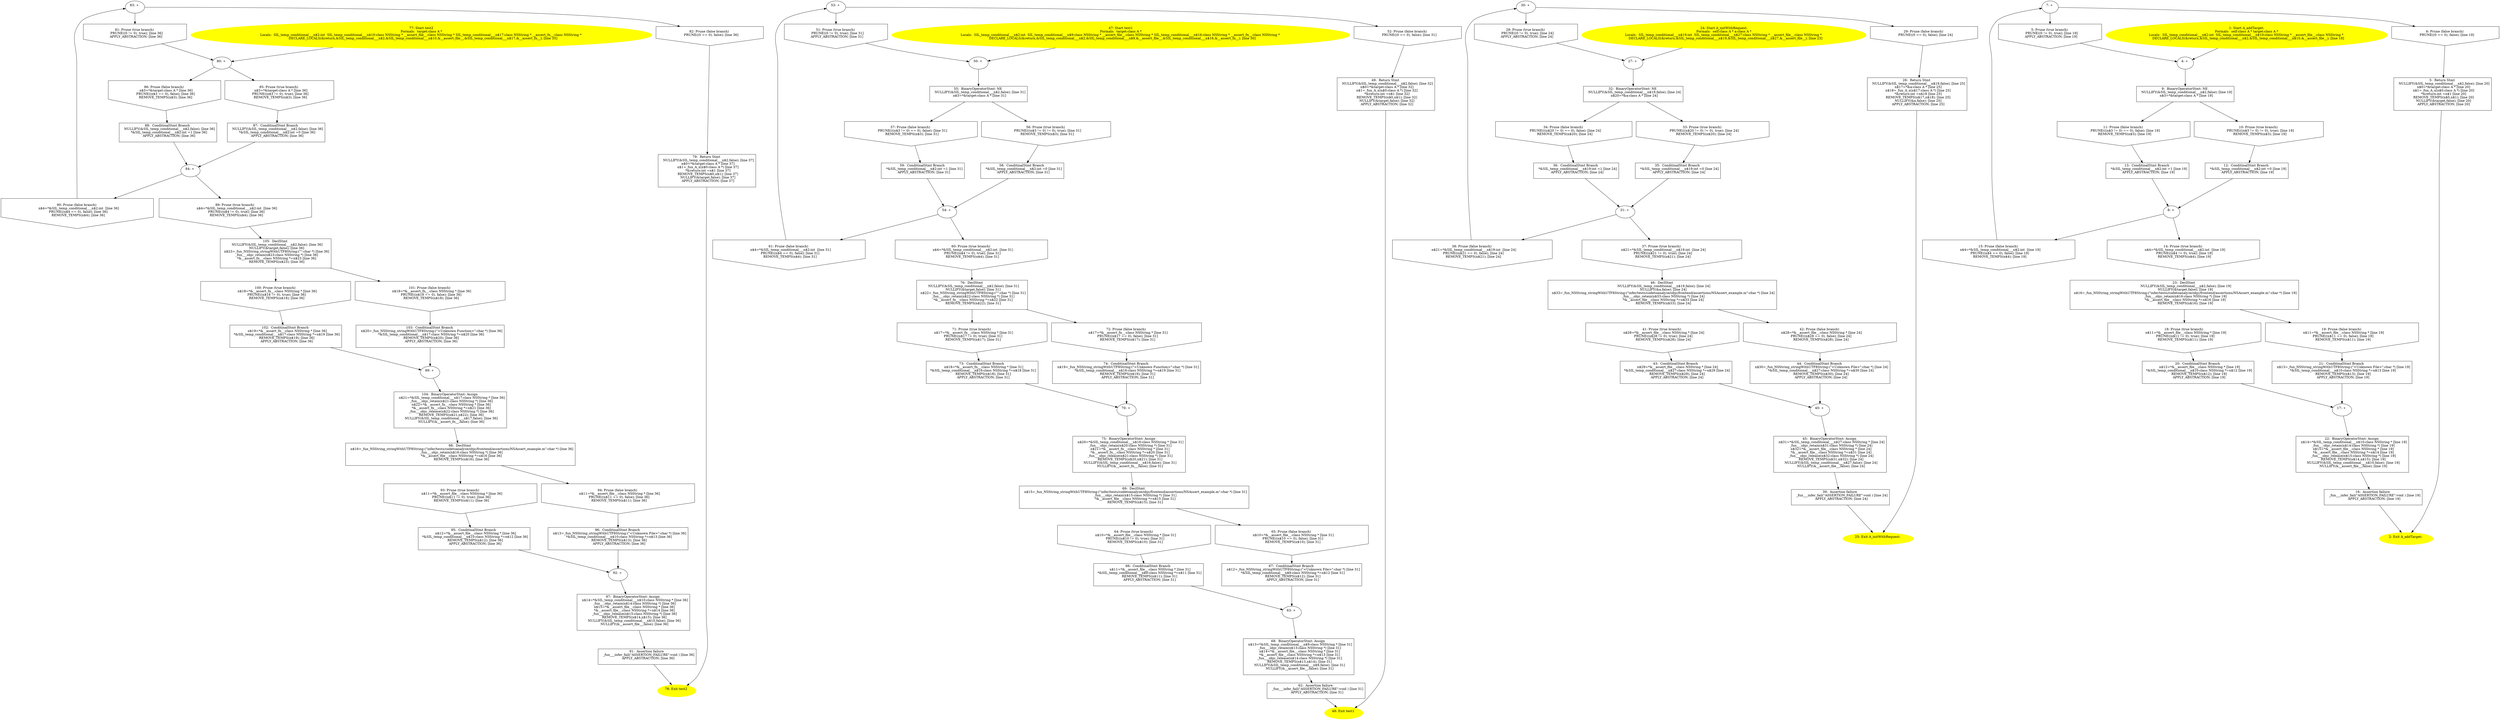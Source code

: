 digraph iCFG {
105 [label="105:  DeclStmt \n   NULLIFY(&SIL_temp_conditional___n$2,false); [line 36]\n  NULLIFY(&target,false); [line 36]\n  n$23=_fun_NSString_stringWithUTF8String:(\"\":char *) [line 36]\n  _fun___objc_retain(n$23:class NSString *) [line 36]\n  *&__assert_fn__:class NSString *=n$23 [line 36]\n  REMOVE_TEMPS(n$23); [line 36]\n " shape="box"]
	

	 105 -> 100 ;
	 105 -> 101 ;
104 [label="104:  BinaryOperatorStmt: Assign \n   n$21=*&SIL_temp_conditional___n$17:class NSString * [line 36]\n  _fun___objc_retain(n$21:class NSString *) [line 36]\n  n$22=*&__assert_fn__:class NSString * [line 36]\n  *&__assert_fn__:class NSString *=n$21 [line 36]\n  _fun___objc_release(n$22:class NSString *) [line 36]\n  REMOVE_TEMPS(n$21,n$22); [line 36]\n  NULLIFY(&SIL_temp_conditional___n$17,false); [line 36]\n  NULLIFY(&__assert_fn__,false); [line 36]\n " shape="box"]
	

	 104 -> 98 ;
103 [label="103:  ConditinalStmt Branch \n   n$20=_fun_NSString_stringWithUTF8String:(\"<Unknown Function>\":char *) [line 36]\n  *&SIL_temp_conditional___n$17:class NSString *=n$20 [line 36]\n  REMOVE_TEMPS(n$20); [line 36]\n  APPLY_ABSTRACTION; [line 36]\n " shape="box"]
	

	 103 -> 99 ;
102 [label="102:  ConditinalStmt Branch \n   n$19=*&__assert_fn__:class NSString * [line 36]\n  *&SIL_temp_conditional___n$17:class NSString *=n$19 [line 36]\n  REMOVE_TEMPS(n$19); [line 36]\n  APPLY_ABSTRACTION; [line 36]\n " shape="box"]
	

	 102 -> 99 ;
101 [label="101: Prune (false branch) \n   n$18=*&__assert_fn__:class NSString * [line 36]\n  PRUNE((n$18 == 0), false); [line 36]\n  REMOVE_TEMPS(n$18); [line 36]\n " shape="invhouse"]
	

	 101 -> 103 ;
100 [label="100: Prune (true branch) \n   n$18=*&__assert_fn__:class NSString * [line 36]\n  PRUNE((n$18 != 0), true); [line 36]\n  REMOVE_TEMPS(n$18); [line 36]\n " shape="invhouse"]
	

	 100 -> 102 ;
99 [label="99: + \n  " ]
	

	 99 -> 104 ;
98 [label="98:  DeclStmt \n   n$16=_fun_NSString_stringWithUTF8String:(\"infer/tests/codetoanalyze/objc/frontend/assertions/NSAssert_example.m\":char *) [line 36]\n  _fun___objc_retain(n$16:class NSString *) [line 36]\n  *&__assert_file__:class NSString *=n$16 [line 36]\n  REMOVE_TEMPS(n$16); [line 36]\n " shape="box"]
	

	 98 -> 93 ;
	 98 -> 94 ;
97 [label="97:  BinaryOperatorStmt: Assign \n   n$14=*&SIL_temp_conditional___n$10:class NSString * [line 36]\n  _fun___objc_retain(n$14:class NSString *) [line 36]\n  n$15=*&__assert_file__:class NSString * [line 36]\n  *&__assert_file__:class NSString *=n$14 [line 36]\n  _fun___objc_release(n$15:class NSString *) [line 36]\n  REMOVE_TEMPS(n$14,n$15); [line 36]\n  NULLIFY(&SIL_temp_conditional___n$10,false); [line 36]\n  NULLIFY(&__assert_file__,false); [line 36]\n " shape="box"]
	

	 97 -> 91 ;
96 [label="96:  ConditinalStmt Branch \n   n$13=_fun_NSString_stringWithUTF8String:(\"<Unknown File>\":char *) [line 36]\n  *&SIL_temp_conditional___n$10:class NSString *=n$13 [line 36]\n  REMOVE_TEMPS(n$13); [line 36]\n  APPLY_ABSTRACTION; [line 36]\n " shape="box"]
	

	 96 -> 92 ;
95 [label="95:  ConditinalStmt Branch \n   n$12=*&__assert_file__:class NSString * [line 36]\n  *&SIL_temp_conditional___n$10:class NSString *=n$12 [line 36]\n  REMOVE_TEMPS(n$12); [line 36]\n  APPLY_ABSTRACTION; [line 36]\n " shape="box"]
	

	 95 -> 92 ;
94 [label="94: Prune (false branch) \n   n$11=*&__assert_file__:class NSString * [line 36]\n  PRUNE((n$11 == 0), false); [line 36]\n  REMOVE_TEMPS(n$11); [line 36]\n " shape="invhouse"]
	

	 94 -> 96 ;
93 [label="93: Prune (true branch) \n   n$11=*&__assert_file__:class NSString * [line 36]\n  PRUNE((n$11 != 0), true); [line 36]\n  REMOVE_TEMPS(n$11); [line 36]\n " shape="invhouse"]
	

	 93 -> 95 ;
92 [label="92: + \n  " ]
	

	 92 -> 97 ;
91 [label="91:  Assertion failure \n   _fun___infer_fail(\"ASSERTION_FAILURE\":void ) [line 36]\n  APPLY_ABSTRACTION; [line 36]\n " shape="box"]
	

	 91 -> 78 ;
90 [label="90: Prune (false branch) \n   n$4=*&SIL_temp_conditional___n$2:int  [line 36]\n  PRUNE((n$4 == 0), false); [line 36]\n  REMOVE_TEMPS(n$4); [line 36]\n " shape="invhouse"]
	

	 90 -> 83 ;
89 [label="89: Prune (true branch) \n   n$4=*&SIL_temp_conditional___n$2:int  [line 36]\n  PRUNE((n$4 != 0), true); [line 36]\n  REMOVE_TEMPS(n$4); [line 36]\n " shape="invhouse"]
	

	 89 -> 105 ;
88 [label="88:  ConditinalStmt Branch \n   NULLIFY(&SIL_temp_conditional___n$2,false); [line 36]\n  *&SIL_temp_conditional___n$2:int =1 [line 36]\n  APPLY_ABSTRACTION; [line 36]\n " shape="box"]
	

	 88 -> 84 ;
87 [label="87:  ConditinalStmt Branch \n   NULLIFY(&SIL_temp_conditional___n$2,false); [line 36]\n  *&SIL_temp_conditional___n$2:int =0 [line 36]\n  APPLY_ABSTRACTION; [line 36]\n " shape="box"]
	

	 87 -> 84 ;
86 [label="86: Prune (false branch) \n   n$3=*&target:class A * [line 36]\n  PRUNE((n$3 == 0), false); [line 36]\n  REMOVE_TEMPS(n$3); [line 36]\n " shape="invhouse"]
	

	 86 -> 88 ;
85 [label="85: Prune (true branch) \n   n$3=*&target:class A * [line 36]\n  PRUNE((n$3 != 0), true); [line 36]\n  REMOVE_TEMPS(n$3); [line 36]\n " shape="invhouse"]
	

	 85 -> 87 ;
84 [label="84: + \n  " ]
	

	 84 -> 89 ;
	 84 -> 90 ;
83 [label="83: + \n  " ]
	

	 83 -> 81 ;
	 83 -> 82 ;
82 [label="82: Prune (false branch) \n   PRUNE((0 == 0), false); [line 36]\n " shape="invhouse"]
	

	 82 -> 79 ;
81 [label="81: Prune (true branch) \n   PRUNE((0 != 0), true); [line 36]\n  APPLY_ABSTRACTION; [line 36]\n " shape="invhouse"]
	

	 81 -> 80 ;
80 [label="80: + \n  " ]
	

	 80 -> 85 ;
	 80 -> 86 ;
79 [label="79:  Return Stmt \n   NULLIFY(&SIL_temp_conditional___n$2,false); [line 37]\n  n$0=*&target:class A * [line 37]\n  n$1=_fun_A_x(n$0:class A *) [line 37]\n  *&return:int =n$1 [line 37]\n  REMOVE_TEMPS(n$0,n$1); [line 37]\n  NULLIFY(&target,false); [line 37]\n  APPLY_ABSTRACTION; [line 37]\n " shape="box"]
	

	 79 -> 78 ;
78 [label="78: Exit test2 \n  " color=yellow style=filled]
	

77 [label="77: Start test2\nFormals:  target:class A *\nLocals:  SIL_temp_conditional___n$2:int  SIL_temp_conditional___n$10:class NSString * __assert_file__:class NSString * SIL_temp_conditional___n$17:class NSString * __assert_fn__:class NSString * \n   DECLARE_LOCALS(&return,&SIL_temp_conditional___n$2,&SIL_temp_conditional___n$10,&__assert_file__,&SIL_temp_conditional___n$17,&__assert_fn__); [line 35]\n " color=yellow style=filled]
	

	 77 -> 80 ;
76 [label="76:  DeclStmt \n   NULLIFY(&SIL_temp_conditional___n$2,false); [line 31]\n  NULLIFY(&target,false); [line 31]\n  n$22=_fun_NSString_stringWithUTF8String:(\"\":char *) [line 31]\n  _fun___objc_retain(n$22:class NSString *) [line 31]\n  *&__assert_fn__:class NSString *=n$22 [line 31]\n  REMOVE_TEMPS(n$22); [line 31]\n " shape="box"]
	

	 76 -> 71 ;
	 76 -> 72 ;
75 [label="75:  BinaryOperatorStmt: Assign \n   n$20=*&SIL_temp_conditional___n$16:class NSString * [line 31]\n  _fun___objc_retain(n$20:class NSString *) [line 31]\n  n$21=*&__assert_fn__:class NSString * [line 31]\n  *&__assert_fn__:class NSString *=n$20 [line 31]\n  _fun___objc_release(n$21:class NSString *) [line 31]\n  REMOVE_TEMPS(n$20,n$21); [line 31]\n  NULLIFY(&SIL_temp_conditional___n$16,false); [line 31]\n  NULLIFY(&__assert_fn__,false); [line 31]\n " shape="box"]
	

	 75 -> 69 ;
74 [label="74:  ConditinalStmt Branch \n   n$19=_fun_NSString_stringWithUTF8String:(\"<Unknown Function>\":char *) [line 31]\n  *&SIL_temp_conditional___n$16:class NSString *=n$19 [line 31]\n  REMOVE_TEMPS(n$19); [line 31]\n  APPLY_ABSTRACTION; [line 31]\n " shape="box"]
	

	 74 -> 70 ;
73 [label="73:  ConditinalStmt Branch \n   n$18=*&__assert_fn__:class NSString * [line 31]\n  *&SIL_temp_conditional___n$16:class NSString *=n$18 [line 31]\n  REMOVE_TEMPS(n$18); [line 31]\n  APPLY_ABSTRACTION; [line 31]\n " shape="box"]
	

	 73 -> 70 ;
72 [label="72: Prune (false branch) \n   n$17=*&__assert_fn__:class NSString * [line 31]\n  PRUNE((n$17 == 0), false); [line 31]\n  REMOVE_TEMPS(n$17); [line 31]\n " shape="invhouse"]
	

	 72 -> 74 ;
71 [label="71: Prune (true branch) \n   n$17=*&__assert_fn__:class NSString * [line 31]\n  PRUNE((n$17 != 0), true); [line 31]\n  REMOVE_TEMPS(n$17); [line 31]\n " shape="invhouse"]
	

	 71 -> 73 ;
70 [label="70: + \n  " ]
	

	 70 -> 75 ;
69 [label="69:  DeclStmt \n   n$15=_fun_NSString_stringWithUTF8String:(\"infer/tests/codetoanalyze/objc/frontend/assertions/NSAssert_example.m\":char *) [line 31]\n  _fun___objc_retain(n$15:class NSString *) [line 31]\n  *&__assert_file__:class NSString *=n$15 [line 31]\n  REMOVE_TEMPS(n$15); [line 31]\n " shape="box"]
	

	 69 -> 64 ;
	 69 -> 65 ;
68 [label="68:  BinaryOperatorStmt: Assign \n   n$13=*&SIL_temp_conditional___n$9:class NSString * [line 31]\n  _fun___objc_retain(n$13:class NSString *) [line 31]\n  n$14=*&__assert_file__:class NSString * [line 31]\n  *&__assert_file__:class NSString *=n$13 [line 31]\n  _fun___objc_release(n$14:class NSString *) [line 31]\n  REMOVE_TEMPS(n$13,n$14); [line 31]\n  NULLIFY(&SIL_temp_conditional___n$9,false); [line 31]\n  NULLIFY(&__assert_file__,false); [line 31]\n " shape="box"]
	

	 68 -> 62 ;
67 [label="67:  ConditinalStmt Branch \n   n$12=_fun_NSString_stringWithUTF8String:(\"<Unknown File>\":char *) [line 31]\n  *&SIL_temp_conditional___n$9:class NSString *=n$12 [line 31]\n  REMOVE_TEMPS(n$12); [line 31]\n  APPLY_ABSTRACTION; [line 31]\n " shape="box"]
	

	 67 -> 63 ;
66 [label="66:  ConditinalStmt Branch \n   n$11=*&__assert_file__:class NSString * [line 31]\n  *&SIL_temp_conditional___n$9:class NSString *=n$11 [line 31]\n  REMOVE_TEMPS(n$11); [line 31]\n  APPLY_ABSTRACTION; [line 31]\n " shape="box"]
	

	 66 -> 63 ;
65 [label="65: Prune (false branch) \n   n$10=*&__assert_file__:class NSString * [line 31]\n  PRUNE((n$10 == 0), false); [line 31]\n  REMOVE_TEMPS(n$10); [line 31]\n " shape="invhouse"]
	

	 65 -> 67 ;
64 [label="64: Prune (true branch) \n   n$10=*&__assert_file__:class NSString * [line 31]\n  PRUNE((n$10 != 0), true); [line 31]\n  REMOVE_TEMPS(n$10); [line 31]\n " shape="invhouse"]
	

	 64 -> 66 ;
63 [label="63: + \n  " ]
	

	 63 -> 68 ;
62 [label="62:  Assertion failure \n   _fun___infer_fail(\"ASSERTION_FAILURE\":void ) [line 31]\n  APPLY_ABSTRACTION; [line 31]\n " shape="box"]
	

	 62 -> 48 ;
61 [label="61: Prune (false branch) \n   n$4=*&SIL_temp_conditional___n$2:int  [line 31]\n  PRUNE((n$4 == 0), false); [line 31]\n  REMOVE_TEMPS(n$4); [line 31]\n " shape="invhouse"]
	

	 61 -> 53 ;
60 [label="60: Prune (true branch) \n   n$4=*&SIL_temp_conditional___n$2:int  [line 31]\n  PRUNE((n$4 != 0), true); [line 31]\n  REMOVE_TEMPS(n$4); [line 31]\n " shape="invhouse"]
	

	 60 -> 76 ;
59 [label="59:  ConditinalStmt Branch \n   *&SIL_temp_conditional___n$2:int =1 [line 31]\n  APPLY_ABSTRACTION; [line 31]\n " shape="box"]
	

	 59 -> 54 ;
58 [label="58:  ConditinalStmt Branch \n   *&SIL_temp_conditional___n$2:int =0 [line 31]\n  APPLY_ABSTRACTION; [line 31]\n " shape="box"]
	

	 58 -> 54 ;
57 [label="57: Prune (false branch) \n   PRUNE(((n$3 != 0) == 0), false); [line 31]\n  REMOVE_TEMPS(n$3); [line 31]\n " shape="invhouse"]
	

	 57 -> 59 ;
56 [label="56: Prune (true branch) \n   PRUNE(((n$3 != 0) != 0), true); [line 31]\n  REMOVE_TEMPS(n$3); [line 31]\n " shape="invhouse"]
	

	 56 -> 58 ;
55 [label="55:  BinaryOperatorStmt: NE \n   NULLIFY(&SIL_temp_conditional___n$2,false); [line 31]\n  n$3=*&target:class A * [line 31]\n " shape="box"]
	

	 55 -> 56 ;
	 55 -> 57 ;
54 [label="54: + \n  " ]
	

	 54 -> 60 ;
	 54 -> 61 ;
53 [label="53: + \n  " ]
	

	 53 -> 51 ;
	 53 -> 52 ;
52 [label="52: Prune (false branch) \n   PRUNE((0 == 0), false); [line 31]\n " shape="invhouse"]
	

	 52 -> 49 ;
51 [label="51: Prune (true branch) \n   PRUNE((0 != 0), true); [line 31]\n  APPLY_ABSTRACTION; [line 31]\n " shape="invhouse"]
	

	 51 -> 50 ;
50 [label="50: + \n  " ]
	

	 50 -> 55 ;
49 [label="49:  Return Stmt \n   NULLIFY(&SIL_temp_conditional___n$2,false); [line 32]\n  n$0=*&target:class A * [line 32]\n  n$1=_fun_A_x(n$0:class A *) [line 32]\n  *&return:int =n$1 [line 32]\n  REMOVE_TEMPS(n$0,n$1); [line 32]\n  NULLIFY(&target,false); [line 32]\n  APPLY_ABSTRACTION; [line 32]\n " shape="box"]
	

	 49 -> 48 ;
48 [label="48: Exit test1 \n  " color=yellow style=filled]
	

47 [label="47: Start test1\nFormals:  target:class A *\nLocals:  SIL_temp_conditional___n$2:int  SIL_temp_conditional___n$9:class NSString * __assert_file__:class NSString * SIL_temp_conditional___n$16:class NSString * __assert_fn__:class NSString * \n   DECLARE_LOCALS(&return,&SIL_temp_conditional___n$2,&SIL_temp_conditional___n$9,&__assert_file__,&SIL_temp_conditional___n$16,&__assert_fn__); [line 30]\n " color=yellow style=filled]
	

	 47 -> 50 ;
46 [label="46:  DeclStmt \n   NULLIFY(&SIL_temp_conditional___n$19,false); [line 24]\n  NULLIFY(&a,false); [line 24]\n  n$33=_fun_NSString_stringWithUTF8String:(\"infer/tests/codetoanalyze/objc/frontend/assertions/NSAssert_example.m\":char *) [line 24]\n  _fun___objc_retain(n$33:class NSString *) [line 24]\n  *&__assert_file__:class NSString *=n$33 [line 24]\n  REMOVE_TEMPS(n$33); [line 24]\n " shape="box"]
	

	 46 -> 41 ;
	 46 -> 42 ;
45 [label="45:  BinaryOperatorStmt: Assign \n   n$31=*&SIL_temp_conditional___n$27:class NSString * [line 24]\n  _fun___objc_retain(n$31:class NSString *) [line 24]\n  n$32=*&__assert_file__:class NSString * [line 24]\n  *&__assert_file__:class NSString *=n$31 [line 24]\n  _fun___objc_release(n$32:class NSString *) [line 24]\n  REMOVE_TEMPS(n$31,n$32); [line 24]\n  NULLIFY(&SIL_temp_conditional___n$27,false); [line 24]\n  NULLIFY(&__assert_file__,false); [line 24]\n " shape="box"]
	

	 45 -> 39 ;
44 [label="44:  ConditinalStmt Branch \n   n$30=_fun_NSString_stringWithUTF8String:(\"<Unknown File>\":char *) [line 24]\n  *&SIL_temp_conditional___n$27:class NSString *=n$30 [line 24]\n  REMOVE_TEMPS(n$30); [line 24]\n  APPLY_ABSTRACTION; [line 24]\n " shape="box"]
	

	 44 -> 40 ;
43 [label="43:  ConditinalStmt Branch \n   n$29=*&__assert_file__:class NSString * [line 24]\n  *&SIL_temp_conditional___n$27:class NSString *=n$29 [line 24]\n  REMOVE_TEMPS(n$29); [line 24]\n  APPLY_ABSTRACTION; [line 24]\n " shape="box"]
	

	 43 -> 40 ;
42 [label="42: Prune (false branch) \n   n$28=*&__assert_file__:class NSString * [line 24]\n  PRUNE((n$28 == 0), false); [line 24]\n  REMOVE_TEMPS(n$28); [line 24]\n " shape="invhouse"]
	

	 42 -> 44 ;
41 [label="41: Prune (true branch) \n   n$28=*&__assert_file__:class NSString * [line 24]\n  PRUNE((n$28 != 0), true); [line 24]\n  REMOVE_TEMPS(n$28); [line 24]\n " shape="invhouse"]
	

	 41 -> 43 ;
40 [label="40: + \n  " ]
	

	 40 -> 45 ;
39 [label="39:  Assertion failure \n   _fun___infer_fail(\"ASSERTION_FAILURE\":void ) [line 24]\n  APPLY_ABSTRACTION; [line 24]\n " shape="box"]
	

	 39 -> 25 ;
38 [label="38: Prune (false branch) \n   n$21=*&SIL_temp_conditional___n$19:int  [line 24]\n  PRUNE((n$21 == 0), false); [line 24]\n  REMOVE_TEMPS(n$21); [line 24]\n " shape="invhouse"]
	

	 38 -> 30 ;
37 [label="37: Prune (true branch) \n   n$21=*&SIL_temp_conditional___n$19:int  [line 24]\n  PRUNE((n$21 != 0), true); [line 24]\n  REMOVE_TEMPS(n$21); [line 24]\n " shape="invhouse"]
	

	 37 -> 46 ;
36 [label="36:  ConditinalStmt Branch \n   *&SIL_temp_conditional___n$19:int =1 [line 24]\n  APPLY_ABSTRACTION; [line 24]\n " shape="box"]
	

	 36 -> 31 ;
35 [label="35:  ConditinalStmt Branch \n   *&SIL_temp_conditional___n$19:int =0 [line 24]\n  APPLY_ABSTRACTION; [line 24]\n " shape="box"]
	

	 35 -> 31 ;
34 [label="34: Prune (false branch) \n   PRUNE(((n$20 != 0) == 0), false); [line 24]\n  REMOVE_TEMPS(n$20); [line 24]\n " shape="invhouse"]
	

	 34 -> 36 ;
33 [label="33: Prune (true branch) \n   PRUNE(((n$20 != 0) != 0), true); [line 24]\n  REMOVE_TEMPS(n$20); [line 24]\n " shape="invhouse"]
	

	 33 -> 35 ;
32 [label="32:  BinaryOperatorStmt: NE \n   NULLIFY(&SIL_temp_conditional___n$19,false); [line 24]\n  n$20=*&a:class A * [line 24]\n " shape="box"]
	

	 32 -> 33 ;
	 32 -> 34 ;
31 [label="31: + \n  " ]
	

	 31 -> 37 ;
	 31 -> 38 ;
30 [label="30: + \n  " ]
	

	 30 -> 28 ;
	 30 -> 29 ;
29 [label="29: Prune (false branch) \n   PRUNE((0 == 0), false); [line 24]\n " shape="invhouse"]
	

	 29 -> 26 ;
28 [label="28: Prune (true branch) \n   PRUNE((0 != 0), true); [line 24]\n  APPLY_ABSTRACTION; [line 24]\n " shape="invhouse"]
	

	 28 -> 27 ;
27 [label="27: + \n  " ]
	

	 27 -> 32 ;
26 [label="26:  Return Stmt \n   NULLIFY(&SIL_temp_conditional___n$19,false); [line 25]\n  n$17=*&a:class A * [line 25]\n  n$18=_fun_A_x(n$17:class A *) [line 25]\n  *&return:int =n$18 [line 25]\n  REMOVE_TEMPS(n$17,n$18); [line 25]\n  NULLIFY(&a,false); [line 25]\n  APPLY_ABSTRACTION; [line 25]\n " shape="box"]
	

	 26 -> 25 ;
25 [label="25: Exit A_initWithRequest: \n  " color=yellow style=filled]
	

24 [label="24: Start A_initWithRequest:\nFormals:  self:class A * a:class A *\nLocals:  SIL_temp_conditional___n$19:int  SIL_temp_conditional___n$27:class NSString * __assert_file__:class NSString * \n   DECLARE_LOCALS(&return,&SIL_temp_conditional___n$19,&SIL_temp_conditional___n$27,&__assert_file__); [line 23]\n " color=yellow style=filled]
	

	 24 -> 27 ;
23 [label="23:  DeclStmt \n   NULLIFY(&SIL_temp_conditional___n$2,false); [line 19]\n  NULLIFY(&target,false); [line 19]\n  n$16=_fun_NSString_stringWithUTF8String:(\"infer/tests/codetoanalyze/objc/frontend/assertions/NSAssert_example.m\":char *) [line 19]\n  _fun___objc_retain(n$16:class NSString *) [line 19]\n  *&__assert_file__:class NSString *=n$16 [line 19]\n  REMOVE_TEMPS(n$16); [line 19]\n " shape="box"]
	

	 23 -> 18 ;
	 23 -> 19 ;
22 [label="22:  BinaryOperatorStmt: Assign \n   n$14=*&SIL_temp_conditional___n$10:class NSString * [line 19]\n  _fun___objc_retain(n$14:class NSString *) [line 19]\n  n$15=*&__assert_file__:class NSString * [line 19]\n  *&__assert_file__:class NSString *=n$14 [line 19]\n  _fun___objc_release(n$15:class NSString *) [line 19]\n  REMOVE_TEMPS(n$14,n$15); [line 19]\n  NULLIFY(&SIL_temp_conditional___n$10,false); [line 19]\n  NULLIFY(&__assert_file__,false); [line 19]\n " shape="box"]
	

	 22 -> 16 ;
21 [label="21:  ConditinalStmt Branch \n   n$13=_fun_NSString_stringWithUTF8String:(\"<Unknown File>\":char *) [line 19]\n  *&SIL_temp_conditional___n$10:class NSString *=n$13 [line 19]\n  REMOVE_TEMPS(n$13); [line 19]\n  APPLY_ABSTRACTION; [line 19]\n " shape="box"]
	

	 21 -> 17 ;
20 [label="20:  ConditinalStmt Branch \n   n$12=*&__assert_file__:class NSString * [line 19]\n  *&SIL_temp_conditional___n$10:class NSString *=n$12 [line 19]\n  REMOVE_TEMPS(n$12); [line 19]\n  APPLY_ABSTRACTION; [line 19]\n " shape="box"]
	

	 20 -> 17 ;
19 [label="19: Prune (false branch) \n   n$11=*&__assert_file__:class NSString * [line 19]\n  PRUNE((n$11 == 0), false); [line 19]\n  REMOVE_TEMPS(n$11); [line 19]\n " shape="invhouse"]
	

	 19 -> 21 ;
18 [label="18: Prune (true branch) \n   n$11=*&__assert_file__:class NSString * [line 19]\n  PRUNE((n$11 != 0), true); [line 19]\n  REMOVE_TEMPS(n$11); [line 19]\n " shape="invhouse"]
	

	 18 -> 20 ;
17 [label="17: + \n  " ]
	

	 17 -> 22 ;
16 [label="16:  Assertion failure \n   _fun___infer_fail(\"ASSERTION_FAILURE\":void ) [line 19]\n  APPLY_ABSTRACTION; [line 19]\n " shape="box"]
	

	 16 -> 2 ;
15 [label="15: Prune (false branch) \n   n$4=*&SIL_temp_conditional___n$2:int  [line 19]\n  PRUNE((n$4 == 0), false); [line 19]\n  REMOVE_TEMPS(n$4); [line 19]\n " shape="invhouse"]
	

	 15 -> 7 ;
14 [label="14: Prune (true branch) \n   n$4=*&SIL_temp_conditional___n$2:int  [line 19]\n  PRUNE((n$4 != 0), true); [line 19]\n  REMOVE_TEMPS(n$4); [line 19]\n " shape="invhouse"]
	

	 14 -> 23 ;
13 [label="13:  ConditinalStmt Branch \n   *&SIL_temp_conditional___n$2:int =1 [line 19]\n  APPLY_ABSTRACTION; [line 19]\n " shape="box"]
	

	 13 -> 8 ;
12 [label="12:  ConditinalStmt Branch \n   *&SIL_temp_conditional___n$2:int =0 [line 19]\n  APPLY_ABSTRACTION; [line 19]\n " shape="box"]
	

	 12 -> 8 ;
11 [label="11: Prune (false branch) \n   PRUNE(((n$3 != 0) == 0), false); [line 19]\n  REMOVE_TEMPS(n$3); [line 19]\n " shape="invhouse"]
	

	 11 -> 13 ;
10 [label="10: Prune (true branch) \n   PRUNE(((n$3 != 0) != 0), true); [line 19]\n  REMOVE_TEMPS(n$3); [line 19]\n " shape="invhouse"]
	

	 10 -> 12 ;
9 [label="9:  BinaryOperatorStmt: NE \n   NULLIFY(&SIL_temp_conditional___n$2,false); [line 19]\n  n$3=*&target:class A * [line 19]\n " shape="box"]
	

	 9 -> 10 ;
	 9 -> 11 ;
8 [label="8: + \n  " ]
	

	 8 -> 14 ;
	 8 -> 15 ;
7 [label="7: + \n  " ]
	

	 7 -> 5 ;
	 7 -> 6 ;
6 [label="6: Prune (false branch) \n   PRUNE((0 == 0), false); [line 19]\n " shape="invhouse"]
	

	 6 -> 3 ;
5 [label="5: Prune (true branch) \n   PRUNE((0 != 0), true); [line 19]\n  APPLY_ABSTRACTION; [line 19]\n " shape="invhouse"]
	

	 5 -> 4 ;
4 [label="4: + \n  " ]
	

	 4 -> 9 ;
3 [label="3:  Return Stmt \n   NULLIFY(&SIL_temp_conditional___n$2,false); [line 20]\n  n$0=*&target:class A * [line 20]\n  n$1=_fun_A_x(n$0:class A *) [line 20]\n  *&return:int =n$1 [line 20]\n  REMOVE_TEMPS(n$0,n$1); [line 20]\n  NULLIFY(&target,false); [line 20]\n  APPLY_ABSTRACTION; [line 20]\n " shape="box"]
	

	 3 -> 2 ;
2 [label="2: Exit A_addTarget: \n  " color=yellow style=filled]
	

1 [label="1: Start A_addTarget:\nFormals:  self:class A * target:class A *\nLocals:  SIL_temp_conditional___n$2:int  SIL_temp_conditional___n$10:class NSString * __assert_file__:class NSString * \n   DECLARE_LOCALS(&return,&SIL_temp_conditional___n$2,&SIL_temp_conditional___n$10,&__assert_file__); [line 18]\n " color=yellow style=filled]
	

	 1 -> 4 ;
}
